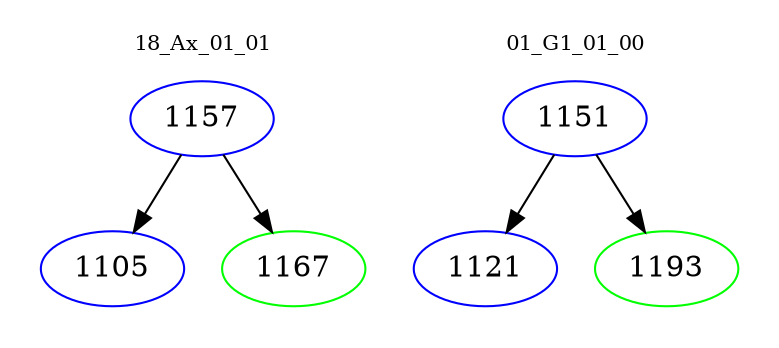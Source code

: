 digraph{
subgraph cluster_0 {
color = white
label = "18_Ax_01_01";
fontsize=10;
T0_1157 [label="1157", color="blue"]
T0_1157 -> T0_1105 [color="black"]
T0_1105 [label="1105", color="blue"]
T0_1157 -> T0_1167 [color="black"]
T0_1167 [label="1167", color="green"]
}
subgraph cluster_1 {
color = white
label = "01_G1_01_00";
fontsize=10;
T1_1151 [label="1151", color="blue"]
T1_1151 -> T1_1121 [color="black"]
T1_1121 [label="1121", color="blue"]
T1_1151 -> T1_1193 [color="black"]
T1_1193 [label="1193", color="green"]
}
}
